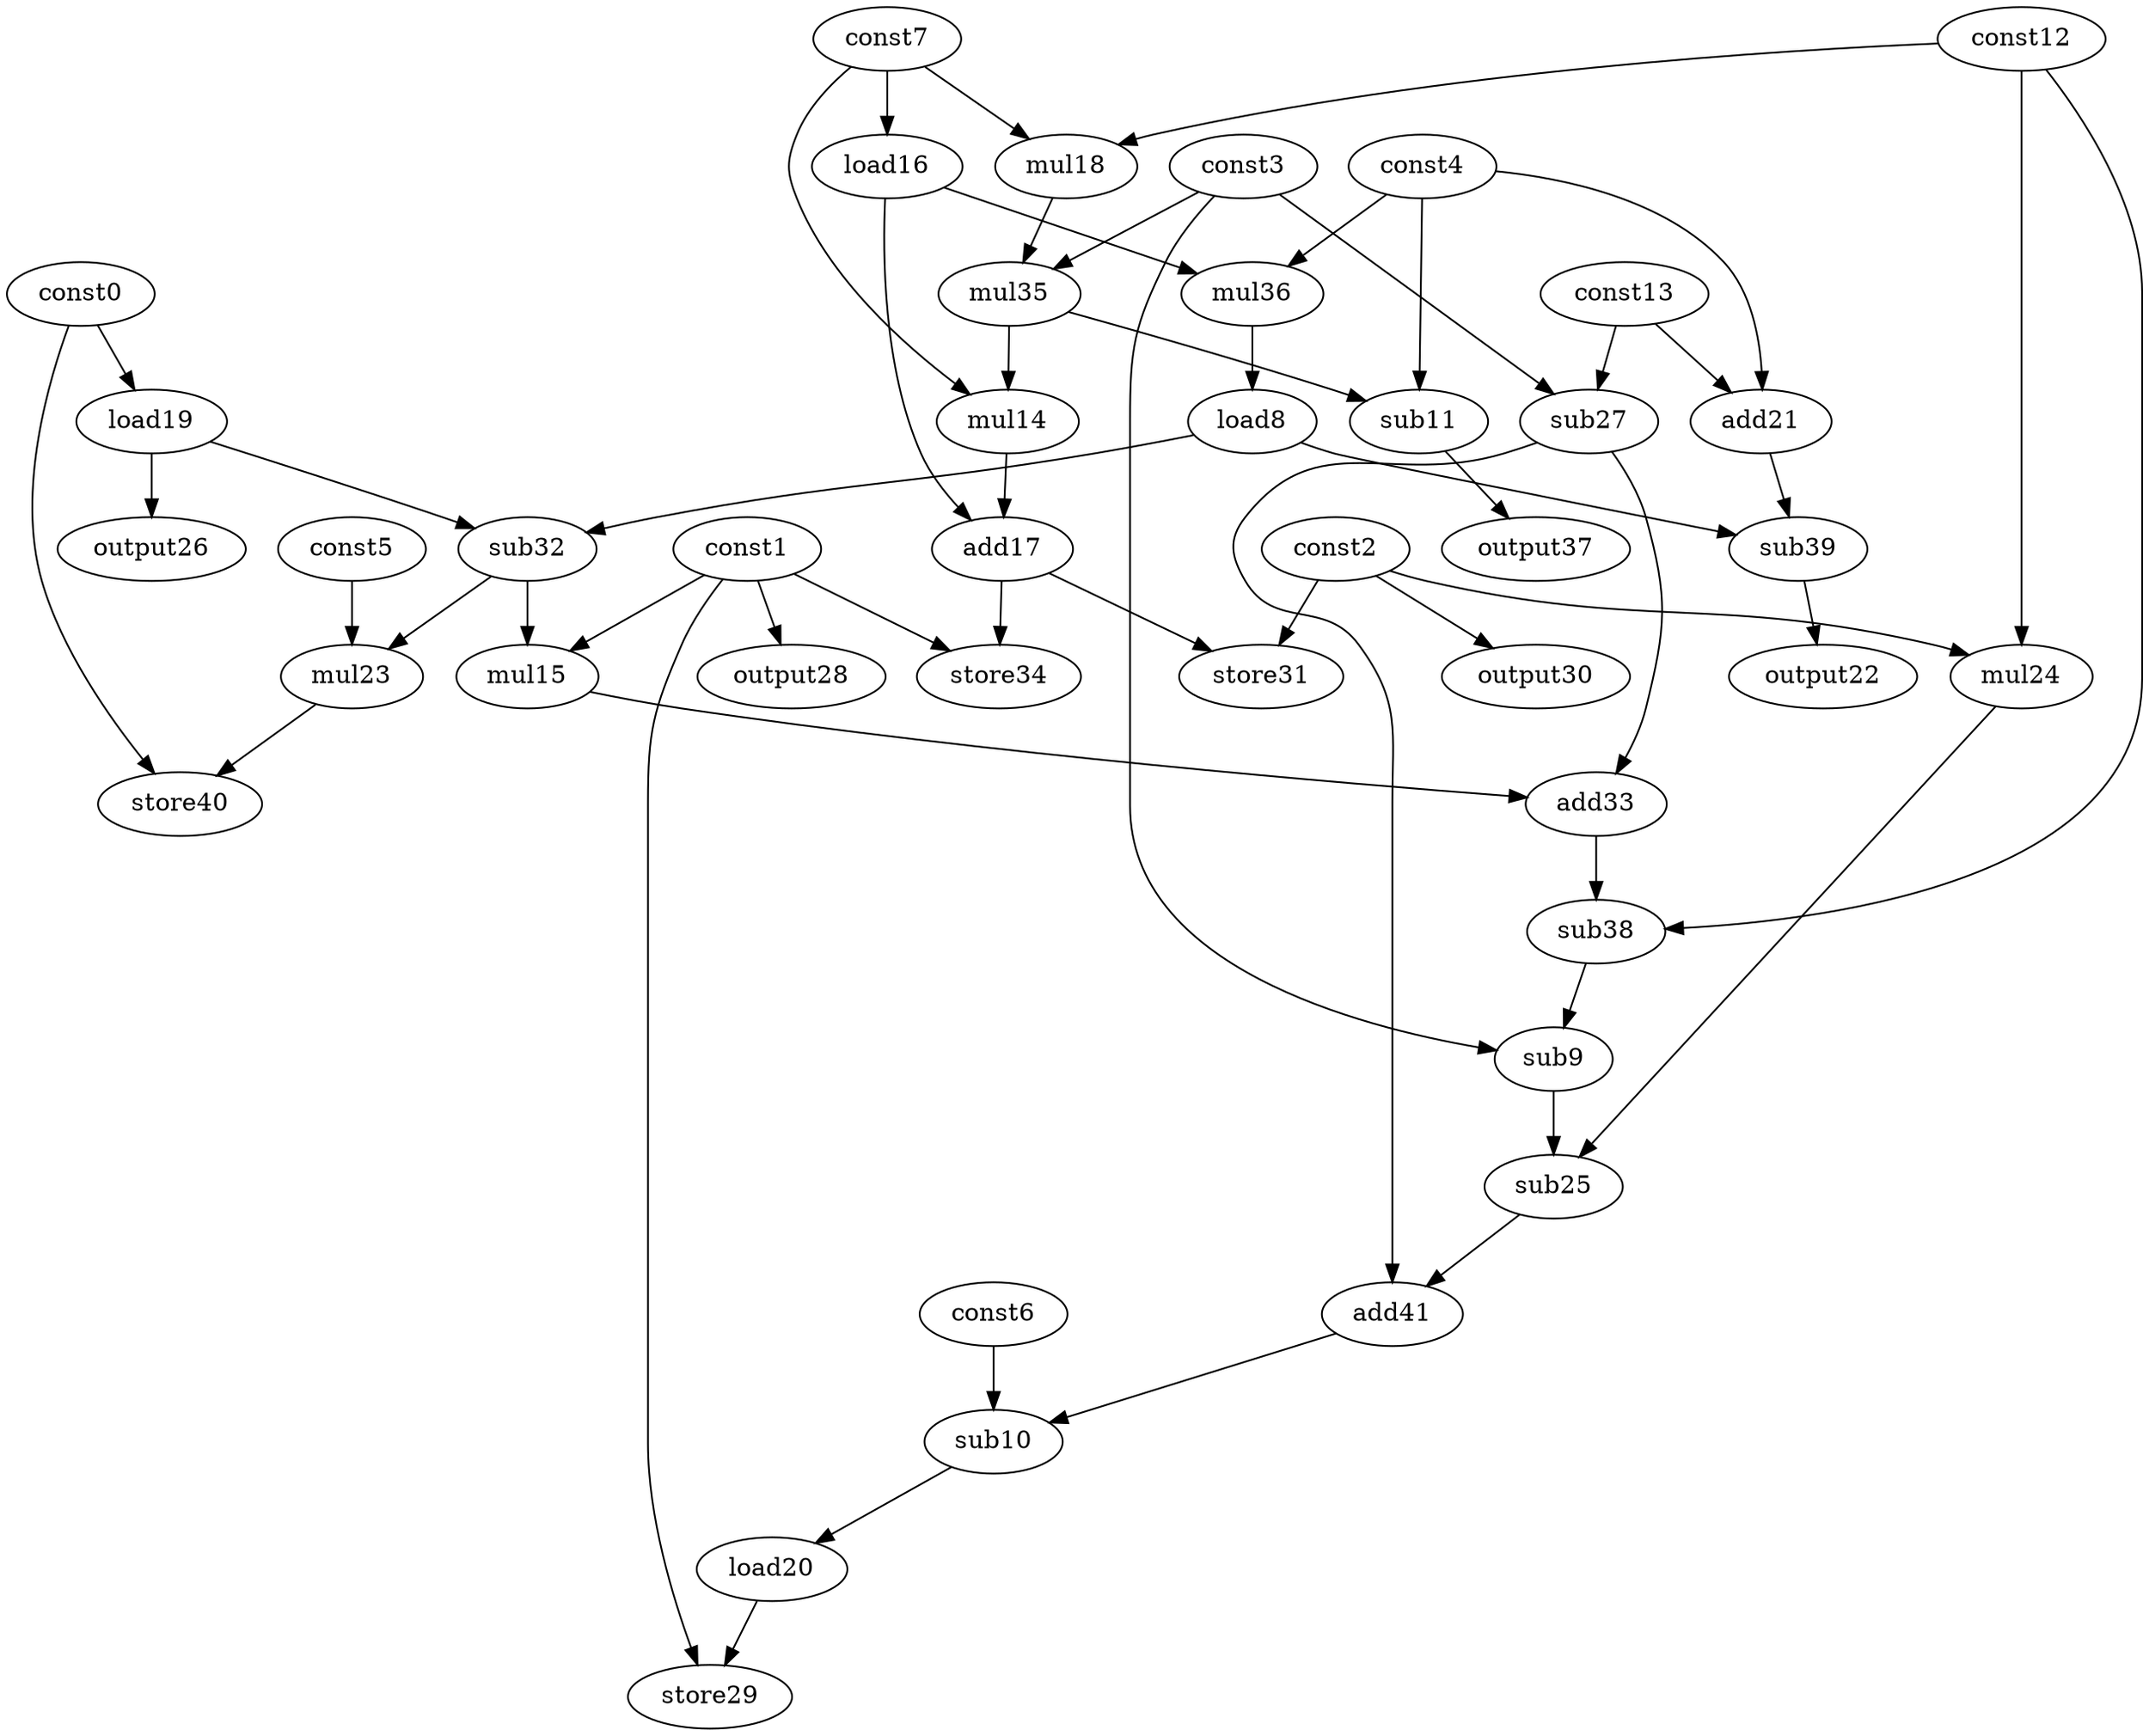 digraph G { 
const0[opcode=const]; 
const1[opcode=const]; 
const2[opcode=const]; 
const3[opcode=const]; 
const4[opcode=const]; 
const5[opcode=const]; 
const6[opcode=const]; 
const7[opcode=const]; 
load8[opcode=load]; 
sub9[opcode=sub]; 
sub10[opcode=sub]; 
sub11[opcode=sub]; 
const12[opcode=const]; 
const13[opcode=const]; 
mul14[opcode=mul]; 
mul15[opcode=mul]; 
load16[opcode=load]; 
add17[opcode=add]; 
mul18[opcode=mul]; 
load19[opcode=load]; 
load20[opcode=load]; 
add21[opcode=add]; 
output22[opcode=output]; 
mul23[opcode=mul]; 
mul24[opcode=mul]; 
sub25[opcode=sub]; 
output26[opcode=output]; 
sub27[opcode=sub]; 
output28[opcode=output]; 
store29[opcode=store]; 
output30[opcode=output]; 
store31[opcode=store]; 
sub32[opcode=sub]; 
add33[opcode=add]; 
store34[opcode=store]; 
mul35[opcode=mul]; 
mul36[opcode=mul]; 
output37[opcode=output]; 
sub38[opcode=sub]; 
sub39[opcode=sub]; 
store40[opcode=store]; 
add41[opcode=add]; 
const7->load16[operand=0];
const12->mul18[operand=0];
const7->mul18[operand=1];
const0->load19[operand=0];
const4->add21[operand=0];
const13->add21[operand=1];
const2->mul24[operand=0];
const12->mul24[operand=1];
const3->sub27[operand=0];
const13->sub27[operand=1];
const1->output28[operand=0];
const2->output30[operand=0];
load19->output26[operand=0];
mul18->mul35[operand=0];
const3->mul35[operand=1];
load16->mul36[operand=0];
const4->mul36[operand=1];
mul36->load8[operand=0];
mul35->sub11[operand=0];
const4->sub11[operand=1];
mul35->mul14[operand=0];
const7->mul14[operand=1];
load16->add17[operand=0];
mul14->add17[operand=1];
load8->sub32[operand=0];
load19->sub32[operand=1];
sub11->output37[operand=0];
load8->sub39[operand=0];
add21->sub39[operand=1];
sub32->mul15[operand=0];
const1->mul15[operand=1];
sub39->output22[operand=0];
sub32->mul23[operand=0];
const5->mul23[operand=1];
add17->store31[operand=0];
const2->store31[operand=1];
const1->store34[operand=0];
add17->store34[operand=1];
sub27->add33[operand=0];
mul15->add33[operand=1];
const0->store40[operand=0];
mul23->store40[operand=1];
add33->sub38[operand=0];
const12->sub38[operand=1];
const3->sub9[operand=0];
sub38->sub9[operand=1];
mul24->sub25[operand=0];
sub9->sub25[operand=1];
sub25->add41[operand=0];
sub27->add41[operand=1];
add41->sub10[operand=0];
const6->sub10[operand=1];
sub10->load20[operand=0];
const1->store29[operand=0];
load20->store29[operand=1];
}
